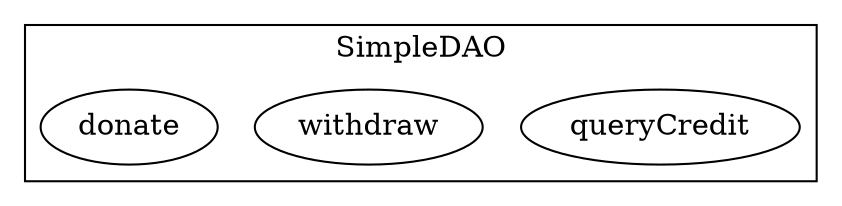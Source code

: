 strict digraph {
subgraph cluster_68_SimpleDAO {
label = "SimpleDAO"
"68_queryCredit" [label="queryCredit"]
"68_withdraw" [label="withdraw"]
"68_donate" [label="donate"]
}subgraph cluster_solidity {
label = "[Solidity]"
}
}